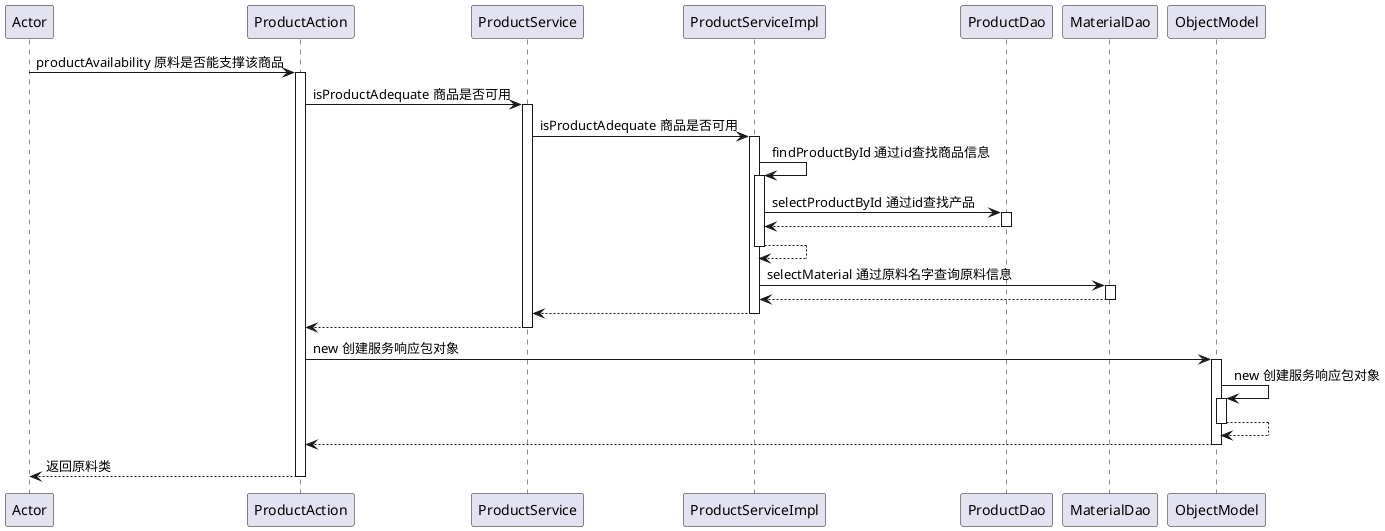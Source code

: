 @startuml
participant Actor
Actor -> ProductAction : productAvailability 原料是否能支撑该商品
activate ProductAction
ProductAction -> ProductService : isProductAdequate 商品是否可用
activate ProductService
ProductService -> ProductServiceImpl : isProductAdequate 商品是否可用
activate ProductServiceImpl
ProductServiceImpl -> ProductServiceImpl : findProductById 通过id查找商品信息
activate ProductServiceImpl
ProductServiceImpl -> ProductDao : selectProductById 通过id查找产品
activate ProductDao
ProductDao --> ProductServiceImpl
deactivate ProductDao
ProductServiceImpl --> ProductServiceImpl
deactivate ProductServiceImpl
ProductServiceImpl -> MaterialDao : selectMaterial 通过原料名字查询原料信息
activate MaterialDao
MaterialDao --> ProductServiceImpl
deactivate MaterialDao
ProductServiceImpl --> ProductService
deactivate ProductServiceImpl
ProductService --> ProductAction
deactivate ProductService
ProductAction -> ObjectModel : new 创建服务响应包对象
activate ObjectModel
ObjectModel -> ObjectModel : new 创建服务响应包对象
activate ObjectModel
ObjectModel --> ObjectModel
deactivate ObjectModel
ObjectModel --> ProductAction
deactivate ObjectModel
return 返回原料类
@enduml